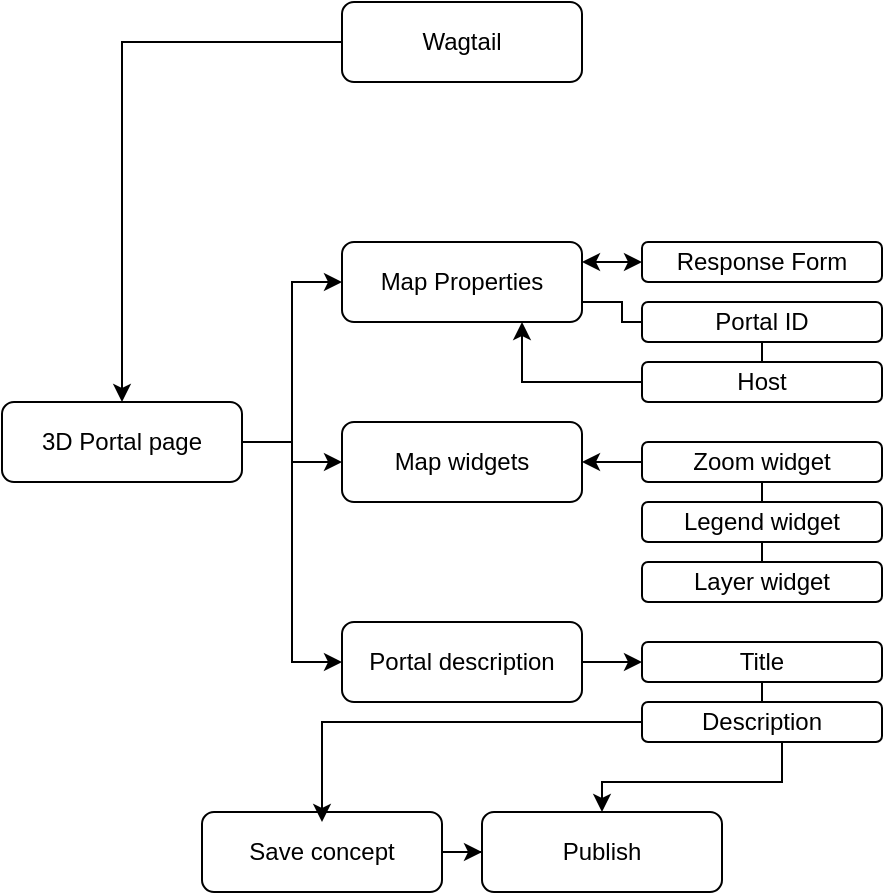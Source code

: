 <mxfile version="24.2.2" type="github">
  <diagram id="C5RBs43oDa-KdzZeNtuy" name="Page-1">
    <mxGraphModel dx="1527" dy="348" grid="1" gridSize="10" guides="1" tooltips="1" connect="1" arrows="1" fold="1" page="1" pageScale="1" pageWidth="827" pageHeight="1169" math="0" shadow="0">
      <root>
        <mxCell id="WIyWlLk6GJQsqaUBKTNV-0" />
        <mxCell id="WIyWlLk6GJQsqaUBKTNV-1" parent="WIyWlLk6GJQsqaUBKTNV-0" />
        <mxCell id="PL27ZLF-FzFJ4OKqtE4w-22" style="edgeStyle=orthogonalEdgeStyle;rounded=0;orthogonalLoop=1;jettySize=auto;html=1;entryX=0.5;entryY=0;entryDx=0;entryDy=0;" parent="WIyWlLk6GJQsqaUBKTNV-1" source="WIyWlLk6GJQsqaUBKTNV-3" target="PBCL4VLVau04cQTr8EXl-0" edge="1">
          <mxGeometry relative="1" as="geometry" />
        </mxCell>
        <mxCell id="WIyWlLk6GJQsqaUBKTNV-3" value="Wagtail" style="rounded=1;whiteSpace=wrap;html=1;fontSize=12;glass=0;strokeWidth=1;shadow=0;" parent="WIyWlLk6GJQsqaUBKTNV-1" vertex="1">
          <mxGeometry x="160" y="160" width="120" height="40" as="geometry" />
        </mxCell>
        <mxCell id="tJoFcv4JGUqWMfWWMbMo-0" style="edgeStyle=orthogonalEdgeStyle;rounded=0;orthogonalLoop=1;jettySize=auto;html=1;entryX=0;entryY=0.5;entryDx=0;entryDy=0;" edge="1" parent="WIyWlLk6GJQsqaUBKTNV-1" source="PBCL4VLVau04cQTr8EXl-0" target="PBCL4VLVau04cQTr8EXl-2">
          <mxGeometry relative="1" as="geometry" />
        </mxCell>
        <mxCell id="tJoFcv4JGUqWMfWWMbMo-1" style="edgeStyle=orthogonalEdgeStyle;rounded=0;orthogonalLoop=1;jettySize=auto;html=1;entryX=0;entryY=0.5;entryDx=0;entryDy=0;" edge="1" parent="WIyWlLk6GJQsqaUBKTNV-1" source="PBCL4VLVau04cQTr8EXl-0" target="PBCL4VLVau04cQTr8EXl-3">
          <mxGeometry relative="1" as="geometry" />
        </mxCell>
        <mxCell id="tJoFcv4JGUqWMfWWMbMo-2" style="edgeStyle=orthogonalEdgeStyle;rounded=0;orthogonalLoop=1;jettySize=auto;html=1;entryX=0;entryY=0.5;entryDx=0;entryDy=0;" edge="1" parent="WIyWlLk6GJQsqaUBKTNV-1" source="PBCL4VLVau04cQTr8EXl-0" target="PL27ZLF-FzFJ4OKqtE4w-0">
          <mxGeometry relative="1" as="geometry" />
        </mxCell>
        <mxCell id="PBCL4VLVau04cQTr8EXl-0" value="3D Portal page" style="rounded=1;whiteSpace=wrap;html=1;fontSize=12;glass=0;strokeWidth=1;shadow=0;" parent="WIyWlLk6GJQsqaUBKTNV-1" vertex="1">
          <mxGeometry x="-10" y="360" width="120" height="40" as="geometry" />
        </mxCell>
        <mxCell id="PBCL4VLVau04cQTr8EXl-19" style="edgeStyle=orthogonalEdgeStyle;rounded=0;orthogonalLoop=1;jettySize=auto;html=1;entryX=0;entryY=0.5;entryDx=0;entryDy=0;exitX=1;exitY=0.25;exitDx=0;exitDy=0;startArrow=classic;startFill=1;" parent="WIyWlLk6GJQsqaUBKTNV-1" source="PBCL4VLVau04cQTr8EXl-2" target="PBCL4VLVau04cQTr8EXl-6" edge="1">
          <mxGeometry relative="1" as="geometry" />
        </mxCell>
        <mxCell id="PBCL4VLVau04cQTr8EXl-20" style="edgeStyle=orthogonalEdgeStyle;rounded=0;orthogonalLoop=1;jettySize=auto;html=1;exitX=1;exitY=0.75;exitDx=0;exitDy=0;startArrow=none;startFill=0;endArrow=none;endFill=0;" parent="WIyWlLk6GJQsqaUBKTNV-1" source="PBCL4VLVau04cQTr8EXl-2" target="PBCL4VLVau04cQTr8EXl-4" edge="1">
          <mxGeometry relative="1" as="geometry" />
        </mxCell>
        <mxCell id="PBCL4VLVau04cQTr8EXl-2" value="Map Properties" style="rounded=1;whiteSpace=wrap;html=1;fontSize=12;glass=0;strokeWidth=1;shadow=0;" parent="WIyWlLk6GJQsqaUBKTNV-1" vertex="1">
          <mxGeometry x="160" y="280" width="120" height="40" as="geometry" />
        </mxCell>
        <mxCell id="PBCL4VLVau04cQTr8EXl-17" style="edgeStyle=orthogonalEdgeStyle;rounded=0;orthogonalLoop=1;jettySize=auto;html=1;entryX=0;entryY=0.5;entryDx=0;entryDy=0;endArrow=none;endFill=0;startArrow=classic;startFill=1;" parent="WIyWlLk6GJQsqaUBKTNV-1" source="PBCL4VLVau04cQTr8EXl-3" target="PBCL4VLVau04cQTr8EXl-13" edge="1">
          <mxGeometry relative="1" as="geometry" />
        </mxCell>
        <mxCell id="PBCL4VLVau04cQTr8EXl-3" value="Map widgets" style="rounded=1;whiteSpace=wrap;html=1;fontSize=12;glass=0;strokeWidth=1;shadow=0;" parent="WIyWlLk6GJQsqaUBKTNV-1" vertex="1">
          <mxGeometry x="160" y="370" width="120" height="40" as="geometry" />
        </mxCell>
        <mxCell id="PBCL4VLVau04cQTr8EXl-22" style="edgeStyle=orthogonalEdgeStyle;rounded=0;orthogonalLoop=1;jettySize=auto;html=1;entryX=0.5;entryY=0;entryDx=0;entryDy=0;endArrow=none;endFill=0;" parent="WIyWlLk6GJQsqaUBKTNV-1" source="PBCL4VLVau04cQTr8EXl-4" target="PBCL4VLVau04cQTr8EXl-5" edge="1">
          <mxGeometry relative="1" as="geometry" />
        </mxCell>
        <mxCell id="PBCL4VLVau04cQTr8EXl-4" value="Portal ID" style="rounded=1;whiteSpace=wrap;html=1;fontSize=12;glass=0;strokeWidth=1;shadow=0;" parent="WIyWlLk6GJQsqaUBKTNV-1" vertex="1">
          <mxGeometry x="310" y="310" width="120" height="20" as="geometry" />
        </mxCell>
        <mxCell id="tJoFcv4JGUqWMfWWMbMo-3" style="edgeStyle=orthogonalEdgeStyle;rounded=0;orthogonalLoop=1;jettySize=auto;html=1;entryX=0.75;entryY=1;entryDx=0;entryDy=0;" edge="1" parent="WIyWlLk6GJQsqaUBKTNV-1" source="PBCL4VLVau04cQTr8EXl-5" target="PBCL4VLVau04cQTr8EXl-2">
          <mxGeometry relative="1" as="geometry" />
        </mxCell>
        <mxCell id="PBCL4VLVau04cQTr8EXl-5" value="Host" style="rounded=1;whiteSpace=wrap;html=1;fontSize=12;glass=0;strokeWidth=1;shadow=0;" parent="WIyWlLk6GJQsqaUBKTNV-1" vertex="1">
          <mxGeometry x="310" y="340" width="120" height="20" as="geometry" />
        </mxCell>
        <mxCell id="PBCL4VLVau04cQTr8EXl-6" value="Response Form" style="rounded=1;whiteSpace=wrap;html=1;fontSize=12;glass=0;strokeWidth=1;shadow=0;" parent="WIyWlLk6GJQsqaUBKTNV-1" vertex="1">
          <mxGeometry x="310" y="280" width="120" height="20" as="geometry" />
        </mxCell>
        <mxCell id="PL27ZLF-FzFJ4OKqtE4w-2" value="" style="edgeStyle=orthogonalEdgeStyle;rounded=0;orthogonalLoop=1;jettySize=auto;html=1;endArrow=none;endFill=0;" parent="WIyWlLk6GJQsqaUBKTNV-1" source="PBCL4VLVau04cQTr8EXl-12" target="PBCL4VLVau04cQTr8EXl-14" edge="1">
          <mxGeometry relative="1" as="geometry" />
        </mxCell>
        <mxCell id="PBCL4VLVau04cQTr8EXl-12" value="Legend widget" style="rounded=1;whiteSpace=wrap;html=1;fontSize=12;glass=0;strokeWidth=1;shadow=0;" parent="WIyWlLk6GJQsqaUBKTNV-1" vertex="1">
          <mxGeometry x="310" y="410" width="120" height="20" as="geometry" />
        </mxCell>
        <mxCell id="PL27ZLF-FzFJ4OKqtE4w-6" style="edgeStyle=orthogonalEdgeStyle;rounded=0;orthogonalLoop=1;jettySize=auto;html=1;entryX=0.5;entryY=0;entryDx=0;entryDy=0;endArrow=none;endFill=0;" parent="WIyWlLk6GJQsqaUBKTNV-1" source="PBCL4VLVau04cQTr8EXl-13" target="PBCL4VLVau04cQTr8EXl-12" edge="1">
          <mxGeometry relative="1" as="geometry">
            <Array as="points">
              <mxPoint x="370" y="410" />
              <mxPoint x="370" y="410" />
            </Array>
          </mxGeometry>
        </mxCell>
        <mxCell id="PBCL4VLVau04cQTr8EXl-13" value="Zoom widget" style="rounded=1;whiteSpace=wrap;html=1;fontSize=12;glass=0;strokeWidth=1;shadow=0;" parent="WIyWlLk6GJQsqaUBKTNV-1" vertex="1">
          <mxGeometry x="310" y="380" width="120" height="20" as="geometry" />
        </mxCell>
        <mxCell id="PBCL4VLVau04cQTr8EXl-14" value="Layer widget" style="rounded=1;whiteSpace=wrap;html=1;fontSize=12;glass=0;strokeWidth=1;shadow=0;" parent="WIyWlLk6GJQsqaUBKTNV-1" vertex="1">
          <mxGeometry x="310" y="440" width="120" height="20" as="geometry" />
        </mxCell>
        <mxCell id="PL27ZLF-FzFJ4OKqtE4w-15" style="edgeStyle=orthogonalEdgeStyle;rounded=0;orthogonalLoop=1;jettySize=auto;html=1;" parent="WIyWlLk6GJQsqaUBKTNV-1" source="PL27ZLF-FzFJ4OKqtE4w-0" target="PL27ZLF-FzFJ4OKqtE4w-13" edge="1">
          <mxGeometry relative="1" as="geometry" />
        </mxCell>
        <mxCell id="PL27ZLF-FzFJ4OKqtE4w-0" value="Portal description" style="rounded=1;whiteSpace=wrap;html=1;fontSize=12;glass=0;strokeWidth=1;shadow=0;" parent="WIyWlLk6GJQsqaUBKTNV-1" vertex="1">
          <mxGeometry x="160" y="470" width="120" height="40" as="geometry" />
        </mxCell>
        <mxCell id="PL27ZLF-FzFJ4OKqtE4w-9" style="edgeStyle=orthogonalEdgeStyle;rounded=0;orthogonalLoop=1;jettySize=auto;html=1;entryX=0;entryY=0.5;entryDx=0;entryDy=0;" parent="WIyWlLk6GJQsqaUBKTNV-1" source="PL27ZLF-FzFJ4OKqtE4w-7" target="PL27ZLF-FzFJ4OKqtE4w-8" edge="1">
          <mxGeometry relative="1" as="geometry" />
        </mxCell>
        <mxCell id="PL27ZLF-FzFJ4OKqtE4w-7" value="Save concept" style="rounded=1;whiteSpace=wrap;html=1;fontSize=12;glass=0;strokeWidth=1;shadow=0;" parent="WIyWlLk6GJQsqaUBKTNV-1" vertex="1">
          <mxGeometry x="90" y="565" width="120" height="40" as="geometry" />
        </mxCell>
        <mxCell id="PL27ZLF-FzFJ4OKqtE4w-8" value="Publish" style="rounded=1;whiteSpace=wrap;html=1;fontSize=12;glass=0;strokeWidth=1;shadow=0;" parent="WIyWlLk6GJQsqaUBKTNV-1" vertex="1">
          <mxGeometry x="230" y="565" width="120" height="40" as="geometry" />
        </mxCell>
        <mxCell id="PL27ZLF-FzFJ4OKqtE4w-17" style="edgeStyle=orthogonalEdgeStyle;rounded=0;orthogonalLoop=1;jettySize=auto;html=1;entryX=0.5;entryY=0;entryDx=0;entryDy=0;endArrow=none;endFill=0;" parent="WIyWlLk6GJQsqaUBKTNV-1" source="PL27ZLF-FzFJ4OKqtE4w-13" target="PL27ZLF-FzFJ4OKqtE4w-14" edge="1">
          <mxGeometry relative="1" as="geometry" />
        </mxCell>
        <mxCell id="PL27ZLF-FzFJ4OKqtE4w-13" value="Title" style="rounded=1;whiteSpace=wrap;html=1;fontSize=12;glass=0;strokeWidth=1;shadow=0;" parent="WIyWlLk6GJQsqaUBKTNV-1" vertex="1">
          <mxGeometry x="310" y="480" width="120" height="20" as="geometry" />
        </mxCell>
        <mxCell id="PL27ZLF-FzFJ4OKqtE4w-20" style="edgeStyle=orthogonalEdgeStyle;rounded=0;orthogonalLoop=1;jettySize=auto;html=1;" parent="WIyWlLk6GJQsqaUBKTNV-1" source="PL27ZLF-FzFJ4OKqtE4w-14" target="PL27ZLF-FzFJ4OKqtE4w-8" edge="1">
          <mxGeometry relative="1" as="geometry">
            <Array as="points">
              <mxPoint x="380" y="550" />
              <mxPoint x="290" y="550" />
            </Array>
          </mxGeometry>
        </mxCell>
        <mxCell id="PL27ZLF-FzFJ4OKqtE4w-14" value="Description" style="rounded=1;whiteSpace=wrap;html=1;fontSize=12;glass=0;strokeWidth=1;shadow=0;" parent="WIyWlLk6GJQsqaUBKTNV-1" vertex="1">
          <mxGeometry x="310" y="510" width="120" height="20" as="geometry" />
        </mxCell>
        <mxCell id="PL27ZLF-FzFJ4OKqtE4w-19" style="edgeStyle=orthogonalEdgeStyle;rounded=0;orthogonalLoop=1;jettySize=auto;html=1;entryX=0.5;entryY=0.125;entryDx=0;entryDy=0;entryPerimeter=0;" parent="WIyWlLk6GJQsqaUBKTNV-1" source="PL27ZLF-FzFJ4OKqtE4w-14" target="PL27ZLF-FzFJ4OKqtE4w-7" edge="1">
          <mxGeometry relative="1" as="geometry" />
        </mxCell>
      </root>
    </mxGraphModel>
  </diagram>
</mxfile>
